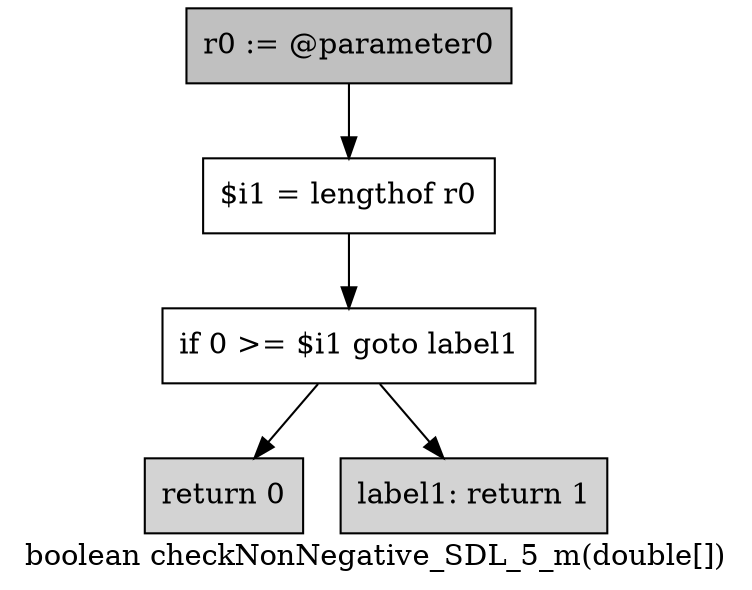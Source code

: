 digraph "boolean checkNonNegative_SDL_5_m(double[])" {
    label="boolean checkNonNegative_SDL_5_m(double[])";
    node [shape=box];
    "0" [style=filled,fillcolor=gray,label="r0 := @parameter0",];
    "1" [label="$i1 = lengthof r0",];
    "0"->"1";
    "2" [label="if 0 >= $i1 goto label1",];
    "1"->"2";
    "3" [style=filled,fillcolor=lightgray,label="return 0",];
    "2"->"3";
    "4" [style=filled,fillcolor=lightgray,label="label1: return 1",];
    "2"->"4";
}
